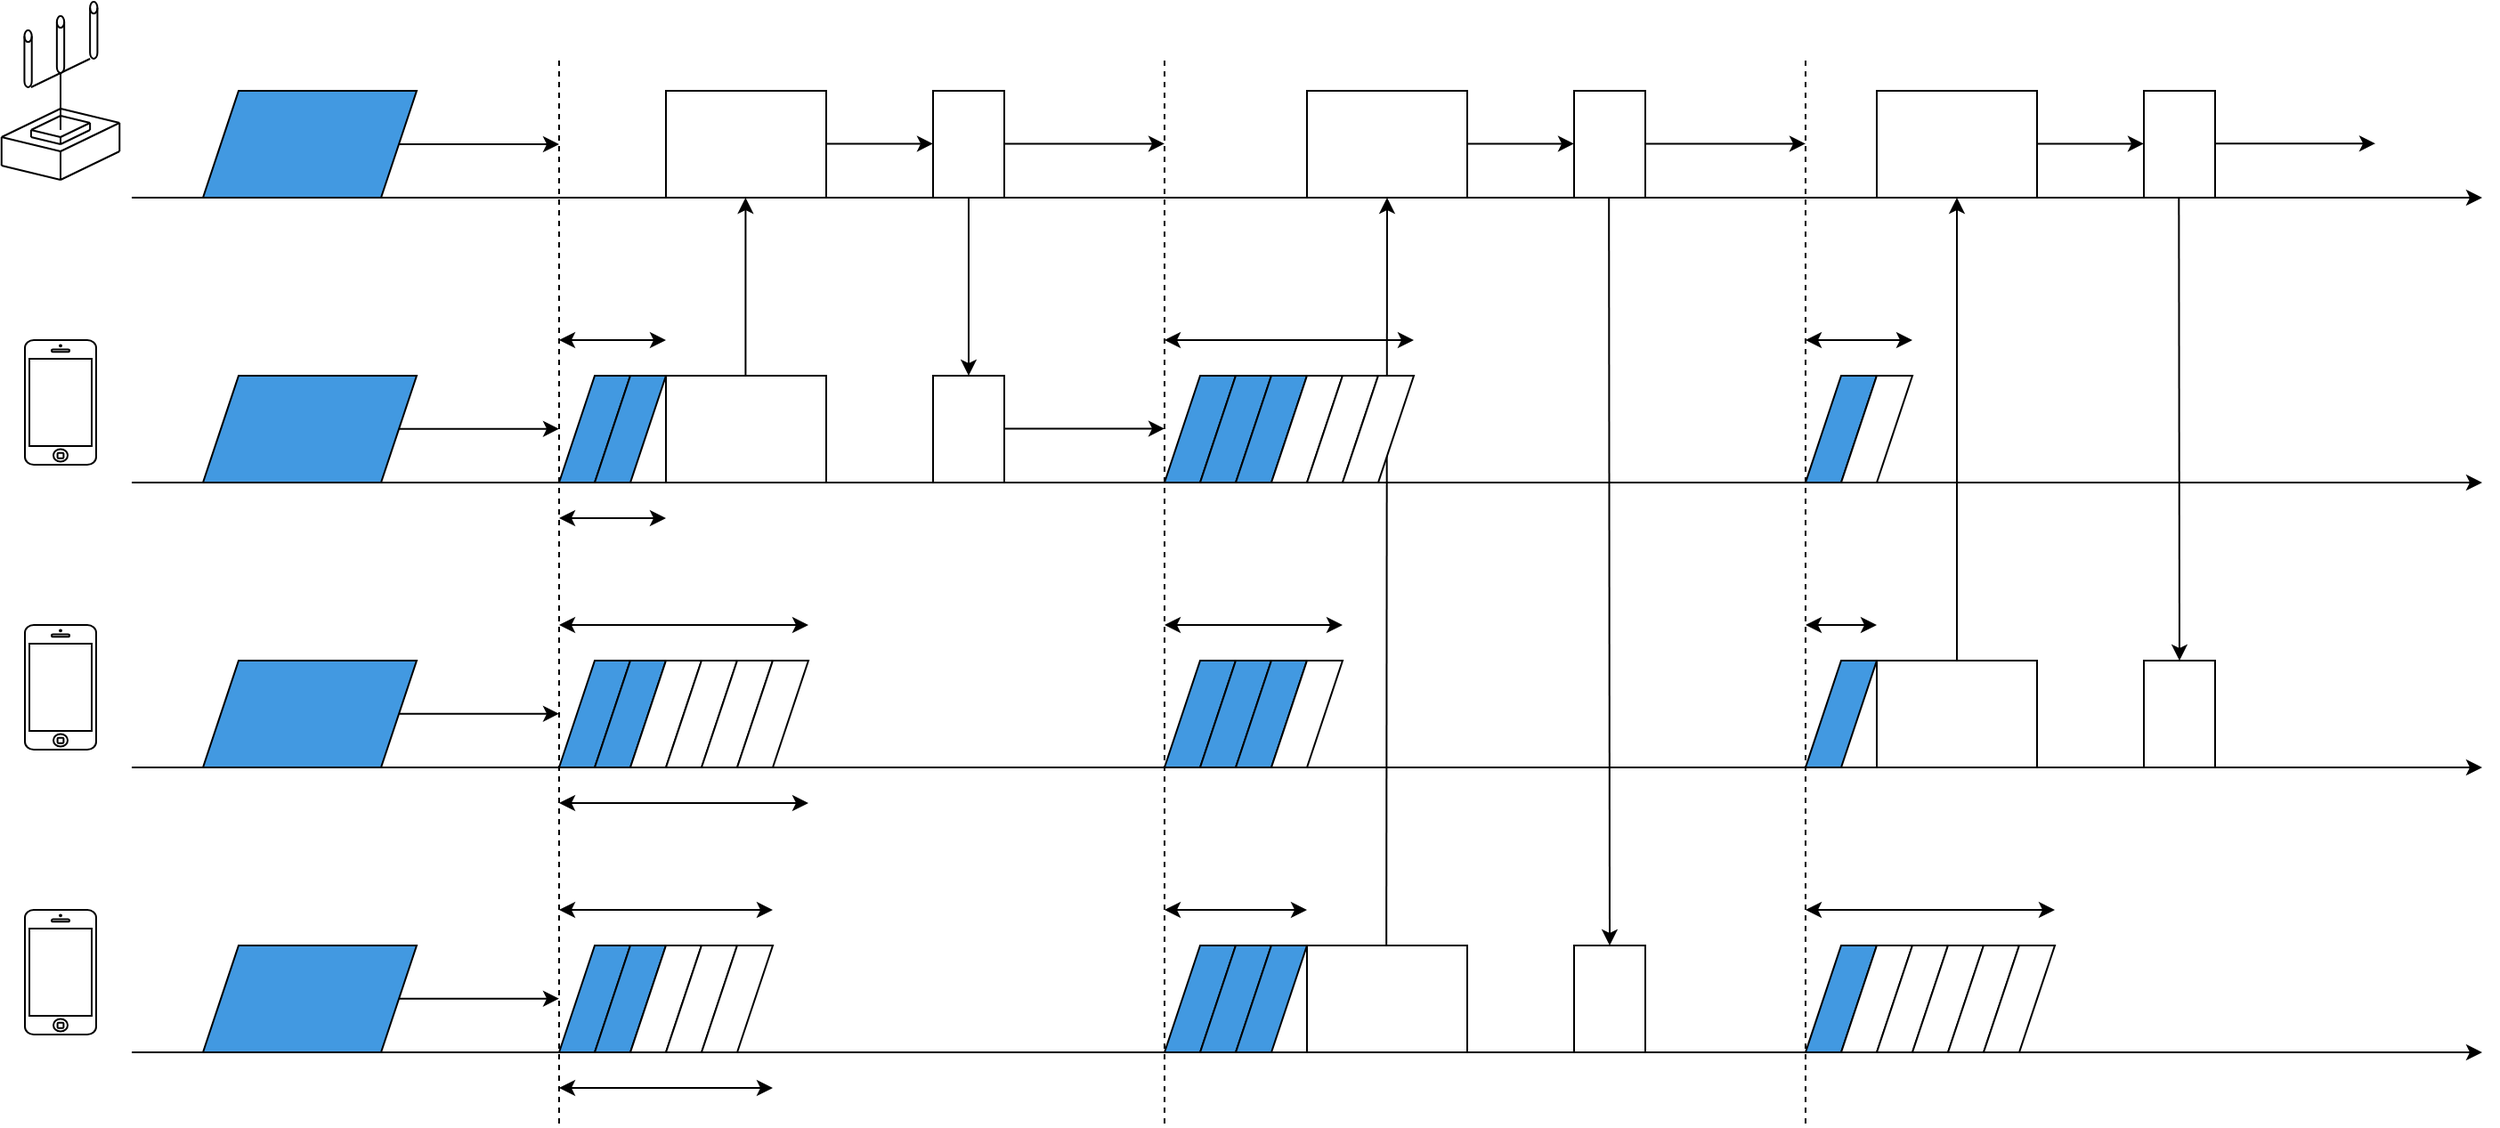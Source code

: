 <mxfile version="26.0.16">
  <diagram name="Page-1" id="Vk0b5H3L1SESiMLQ1a4l">
    <mxGraphModel dx="3187" dy="2127" grid="1" gridSize="10" guides="1" tooltips="1" connect="1" arrows="1" fold="1" page="1" pageScale="1" pageWidth="3300" pageHeight="4681" math="0" shadow="0">
      <root>
        <mxCell id="0" />
        <mxCell id="1" parent="0" />
        <mxCell id="z4m7dzDND1Zy9vnOMDJ4-134" value="" style="endArrow=classic;html=1;rounded=0;" parent="1" edge="1">
          <mxGeometry width="50" height="50" relative="1" as="geometry">
            <mxPoint x="904.58" y="780" as="sourcePoint" />
            <mxPoint x="905" y="360" as="targetPoint" />
          </mxGeometry>
        </mxCell>
        <mxCell id="8MUEx2jzXtJNU1HR3N2--1" value="" style="endArrow=classic;html=1;rounded=0;" parent="1" edge="1">
          <mxGeometry width="50" height="50" relative="1" as="geometry">
            <mxPoint x="200" y="360" as="sourcePoint" />
            <mxPoint x="1520" y="360" as="targetPoint" />
          </mxGeometry>
        </mxCell>
        <mxCell id="8MUEx2jzXtJNU1HR3N2--2" value="" style="endArrow=classic;html=1;rounded=0;" parent="1" edge="1">
          <mxGeometry width="50" height="50" relative="1" as="geometry">
            <mxPoint x="200" y="520" as="sourcePoint" />
            <mxPoint x="1520" y="520" as="targetPoint" />
          </mxGeometry>
        </mxCell>
        <mxCell id="8MUEx2jzXtJNU1HR3N2--3" value="" style="endArrow=classic;html=1;rounded=0;" parent="1" edge="1">
          <mxGeometry width="50" height="50" relative="1" as="geometry">
            <mxPoint x="200" y="680" as="sourcePoint" />
            <mxPoint x="1520" y="680" as="targetPoint" />
          </mxGeometry>
        </mxCell>
        <mxCell id="z4m7dzDND1Zy9vnOMDJ4-1" value="" style="endArrow=classic;html=1;rounded=0;" parent="1" edge="1">
          <mxGeometry width="50" height="50" relative="1" as="geometry">
            <mxPoint x="200" y="840" as="sourcePoint" />
            <mxPoint x="1520" y="840" as="targetPoint" />
          </mxGeometry>
        </mxCell>
        <mxCell id="z4m7dzDND1Zy9vnOMDJ4-2" value="" style="html=1;verticalLabelPosition=bottom;labelBackgroundColor=#ffffff;verticalAlign=top;shadow=0;dashed=0;strokeWidth=1;shape=mxgraph.ios7.misc.iphone;" parent="1" vertex="1">
          <mxGeometry x="140" y="440" width="40" height="70" as="geometry" />
        </mxCell>
        <mxCell id="z4m7dzDND1Zy9vnOMDJ4-5" value="" style="html=1;verticalLabelPosition=bottom;labelBackgroundColor=#ffffff;verticalAlign=top;shadow=0;dashed=0;strokeWidth=1;shape=mxgraph.ios7.misc.iphone;" parent="1" vertex="1">
          <mxGeometry x="140" y="600" width="40" height="70" as="geometry" />
        </mxCell>
        <mxCell id="z4m7dzDND1Zy9vnOMDJ4-6" value="" style="html=1;verticalLabelPosition=bottom;labelBackgroundColor=#ffffff;verticalAlign=top;shadow=0;dashed=0;strokeWidth=1;shape=mxgraph.ios7.misc.iphone;" parent="1" vertex="1">
          <mxGeometry x="140" y="760" width="40" height="70" as="geometry" />
        </mxCell>
        <mxCell id="z4m7dzDND1Zy9vnOMDJ4-56" value="" style="group" parent="1" vertex="1" connectable="0">
          <mxGeometry x="126.88" y="250" width="66.25" height="100" as="geometry" />
        </mxCell>
        <mxCell id="z4m7dzDND1Zy9vnOMDJ4-57" value="" style="endArrow=none;html=1;rounded=0;" parent="z4m7dzDND1Zy9vnOMDJ4-56" edge="1">
          <mxGeometry width="50" height="50" relative="1" as="geometry">
            <mxPoint y="76.0" as="sourcePoint" />
            <mxPoint x="33.125" y="60" as="targetPoint" />
          </mxGeometry>
        </mxCell>
        <mxCell id="z4m7dzDND1Zy9vnOMDJ4-58" value="" style="endArrow=none;html=1;rounded=0;" parent="z4m7dzDND1Zy9vnOMDJ4-56" edge="1">
          <mxGeometry width="50" height="50" relative="1" as="geometry">
            <mxPoint x="33.125" y="84.0" as="sourcePoint" />
            <mxPoint x="66.25" y="68" as="targetPoint" />
          </mxGeometry>
        </mxCell>
        <mxCell id="z4m7dzDND1Zy9vnOMDJ4-59" value="" style="endArrow=none;html=1;rounded=0;" parent="z4m7dzDND1Zy9vnOMDJ4-56" edge="1">
          <mxGeometry width="50" height="50" relative="1" as="geometry">
            <mxPoint x="33.125" y="60" as="sourcePoint" />
            <mxPoint x="66.25" y="68" as="targetPoint" />
          </mxGeometry>
        </mxCell>
        <mxCell id="z4m7dzDND1Zy9vnOMDJ4-60" value="" style="endArrow=none;html=1;rounded=0;" parent="z4m7dzDND1Zy9vnOMDJ4-56" edge="1">
          <mxGeometry width="50" height="50" relative="1" as="geometry">
            <mxPoint y="76.0" as="sourcePoint" />
            <mxPoint x="33.125" y="84.0" as="targetPoint" />
          </mxGeometry>
        </mxCell>
        <mxCell id="z4m7dzDND1Zy9vnOMDJ4-61" value="" style="endArrow=none;html=1;rounded=0;" parent="z4m7dzDND1Zy9vnOMDJ4-56" edge="1">
          <mxGeometry width="50" height="50" relative="1" as="geometry">
            <mxPoint x="33.125" y="84.0" as="sourcePoint" />
            <mxPoint x="33.125" y="100" as="targetPoint" />
          </mxGeometry>
        </mxCell>
        <mxCell id="z4m7dzDND1Zy9vnOMDJ4-62" value="" style="endArrow=none;html=1;rounded=0;" parent="z4m7dzDND1Zy9vnOMDJ4-56" edge="1">
          <mxGeometry width="50" height="50" relative="1" as="geometry">
            <mxPoint y="76.0" as="sourcePoint" />
            <mxPoint y="92.0" as="targetPoint" />
          </mxGeometry>
        </mxCell>
        <mxCell id="z4m7dzDND1Zy9vnOMDJ4-63" value="" style="endArrow=none;html=1;rounded=0;" parent="z4m7dzDND1Zy9vnOMDJ4-56" edge="1">
          <mxGeometry width="50" height="50" relative="1" as="geometry">
            <mxPoint y="92.0" as="sourcePoint" />
            <mxPoint x="33.125" y="100" as="targetPoint" />
          </mxGeometry>
        </mxCell>
        <mxCell id="z4m7dzDND1Zy9vnOMDJ4-64" value="" style="endArrow=none;html=1;rounded=0;" parent="z4m7dzDND1Zy9vnOMDJ4-56" edge="1">
          <mxGeometry width="50" height="50" relative="1" as="geometry">
            <mxPoint x="33.125" y="100" as="sourcePoint" />
            <mxPoint x="66.25" y="84.0" as="targetPoint" />
          </mxGeometry>
        </mxCell>
        <mxCell id="z4m7dzDND1Zy9vnOMDJ4-65" value="" style="endArrow=none;html=1;rounded=0;" parent="z4m7dzDND1Zy9vnOMDJ4-56" edge="1">
          <mxGeometry width="50" height="50" relative="1" as="geometry">
            <mxPoint x="66.25" y="68" as="sourcePoint" />
            <mxPoint x="66.25" y="84.0" as="targetPoint" />
          </mxGeometry>
        </mxCell>
        <mxCell id="z4m7dzDND1Zy9vnOMDJ4-66" value="" style="endArrow=none;html=1;rounded=0;" parent="z4m7dzDND1Zy9vnOMDJ4-56" edge="1">
          <mxGeometry width="50" height="50" relative="1" as="geometry">
            <mxPoint x="33.125" y="72.0" as="sourcePoint" />
            <mxPoint x="33.125" y="40" as="targetPoint" />
          </mxGeometry>
        </mxCell>
        <mxCell id="z4m7dzDND1Zy9vnOMDJ4-67" value="" style="endArrow=none;html=1;rounded=0;" parent="z4m7dzDND1Zy9vnOMDJ4-56" edge="1">
          <mxGeometry width="50" height="50" relative="1" as="geometry">
            <mxPoint x="16.562" y="72.0" as="sourcePoint" />
            <mxPoint x="33.125" y="64.0" as="targetPoint" />
          </mxGeometry>
        </mxCell>
        <mxCell id="z4m7dzDND1Zy9vnOMDJ4-68" value="" style="endArrow=none;html=1;rounded=0;" parent="z4m7dzDND1Zy9vnOMDJ4-56" edge="1">
          <mxGeometry width="50" height="50" relative="1" as="geometry">
            <mxPoint x="33.125" y="64.0" as="sourcePoint" />
            <mxPoint x="49.687" y="68" as="targetPoint" />
          </mxGeometry>
        </mxCell>
        <mxCell id="z4m7dzDND1Zy9vnOMDJ4-69" value="" style="endArrow=none;html=1;rounded=0;" parent="z4m7dzDND1Zy9vnOMDJ4-56" edge="1">
          <mxGeometry width="50" height="50" relative="1" as="geometry">
            <mxPoint x="33.125" y="76.0" as="sourcePoint" />
            <mxPoint x="49.687" y="68" as="targetPoint" />
          </mxGeometry>
        </mxCell>
        <mxCell id="z4m7dzDND1Zy9vnOMDJ4-70" value="" style="endArrow=none;html=1;rounded=0;" parent="z4m7dzDND1Zy9vnOMDJ4-56" edge="1">
          <mxGeometry width="50" height="50" relative="1" as="geometry">
            <mxPoint x="16.562" y="72.0" as="sourcePoint" />
            <mxPoint x="33.125" y="76.0" as="targetPoint" />
          </mxGeometry>
        </mxCell>
        <mxCell id="z4m7dzDND1Zy9vnOMDJ4-71" value="" style="endArrow=none;html=1;rounded=0;" parent="z4m7dzDND1Zy9vnOMDJ4-56" edge="1">
          <mxGeometry width="50" height="50" relative="1" as="geometry">
            <mxPoint x="33.125" y="80" as="sourcePoint" />
            <mxPoint x="33.125" y="76.0" as="targetPoint" />
          </mxGeometry>
        </mxCell>
        <mxCell id="z4m7dzDND1Zy9vnOMDJ4-72" value="" style="endArrow=none;html=1;rounded=0;" parent="z4m7dzDND1Zy9vnOMDJ4-56" edge="1">
          <mxGeometry width="50" height="50" relative="1" as="geometry">
            <mxPoint x="16.562" y="72.0" as="sourcePoint" />
            <mxPoint x="16.562" y="76.0" as="targetPoint" />
          </mxGeometry>
        </mxCell>
        <mxCell id="z4m7dzDND1Zy9vnOMDJ4-73" value="" style="endArrow=none;html=1;rounded=0;" parent="z4m7dzDND1Zy9vnOMDJ4-56" edge="1">
          <mxGeometry width="50" height="50" relative="1" as="geometry">
            <mxPoint x="49.687" y="68" as="sourcePoint" />
            <mxPoint x="49.687" y="72.0" as="targetPoint" />
          </mxGeometry>
        </mxCell>
        <mxCell id="z4m7dzDND1Zy9vnOMDJ4-74" value="" style="endArrow=none;html=1;rounded=0;" parent="z4m7dzDND1Zy9vnOMDJ4-56" edge="1">
          <mxGeometry width="50" height="50" relative="1" as="geometry">
            <mxPoint x="33.125" y="80" as="sourcePoint" />
            <mxPoint x="49.687" y="72.0" as="targetPoint" />
          </mxGeometry>
        </mxCell>
        <mxCell id="z4m7dzDND1Zy9vnOMDJ4-75" value="" style="endArrow=none;html=1;rounded=0;" parent="z4m7dzDND1Zy9vnOMDJ4-56" edge="1">
          <mxGeometry width="50" height="50" relative="1" as="geometry">
            <mxPoint x="16.562" y="76.0" as="sourcePoint" />
            <mxPoint x="33.125" y="80" as="targetPoint" />
          </mxGeometry>
        </mxCell>
        <mxCell id="z4m7dzDND1Zy9vnOMDJ4-76" value="" style="shape=cylinder3;whiteSpace=wrap;html=1;boundedLbl=1;backgroundOutline=1;size=3.333;" parent="z4m7dzDND1Zy9vnOMDJ4-56" vertex="1">
          <mxGeometry x="49.687" width="4.141" height="32.0" as="geometry" />
        </mxCell>
        <mxCell id="z4m7dzDND1Zy9vnOMDJ4-77" value="" style="endArrow=none;html=1;rounded=0;" parent="z4m7dzDND1Zy9vnOMDJ4-56" edge="1">
          <mxGeometry width="50" height="50" relative="1" as="geometry">
            <mxPoint x="16.562" y="48.0" as="sourcePoint" />
            <mxPoint x="49.687" y="32.0" as="targetPoint" />
          </mxGeometry>
        </mxCell>
        <mxCell id="z4m7dzDND1Zy9vnOMDJ4-78" value="" style="shape=cylinder3;whiteSpace=wrap;html=1;boundedLbl=1;backgroundOutline=1;size=3.333;" parent="z4m7dzDND1Zy9vnOMDJ4-56" vertex="1">
          <mxGeometry x="31.055" y="8.0" width="4.141" height="32.0" as="geometry" />
        </mxCell>
        <mxCell id="z4m7dzDND1Zy9vnOMDJ4-79" value="" style="shape=cylinder3;whiteSpace=wrap;html=1;boundedLbl=1;backgroundOutline=1;size=3.333;" parent="z4m7dzDND1Zy9vnOMDJ4-56" vertex="1">
          <mxGeometry x="12.836" y="16.0" width="4.141" height="32.0" as="geometry" />
        </mxCell>
        <mxCell id="z4m7dzDND1Zy9vnOMDJ4-80" value="" style="shape=parallelogram;perimeter=parallelogramPerimeter;whiteSpace=wrap;html=1;fixedSize=1;fillColor=#4299E1;size=20;" parent="1" vertex="1">
          <mxGeometry x="240" y="300" width="120" height="60" as="geometry" />
        </mxCell>
        <mxCell id="z4m7dzDND1Zy9vnOMDJ4-81" value="" style="shape=parallelogram;perimeter=parallelogramPerimeter;whiteSpace=wrap;html=1;fixedSize=1;fillColor=#4299E1;size=20;" parent="1" vertex="1">
          <mxGeometry x="240" y="460" width="120" height="60" as="geometry" />
        </mxCell>
        <mxCell id="z4m7dzDND1Zy9vnOMDJ4-82" value="" style="shape=parallelogram;perimeter=parallelogramPerimeter;whiteSpace=wrap;html=1;fixedSize=1;fillColor=#4299E1;size=20;" parent="1" vertex="1">
          <mxGeometry x="240" y="620" width="120" height="60" as="geometry" />
        </mxCell>
        <mxCell id="z4m7dzDND1Zy9vnOMDJ4-83" value="" style="shape=parallelogram;perimeter=parallelogramPerimeter;whiteSpace=wrap;html=1;fixedSize=1;fillColor=#4299E1;size=20;" parent="1" vertex="1">
          <mxGeometry x="240" y="780" width="120" height="60" as="geometry" />
        </mxCell>
        <mxCell id="z4m7dzDND1Zy9vnOMDJ4-88" value="" style="endArrow=classic;html=1;rounded=0;exitX=1;exitY=0.5;exitDx=0;exitDy=0;" parent="1" source="z4m7dzDND1Zy9vnOMDJ4-80" edge="1">
          <mxGeometry width="50" height="50" relative="1" as="geometry">
            <mxPoint x="380" y="355" as="sourcePoint" />
            <mxPoint x="440" y="330" as="targetPoint" />
          </mxGeometry>
        </mxCell>
        <mxCell id="z4m7dzDND1Zy9vnOMDJ4-89" value="" style="endArrow=classic;html=1;rounded=0;exitX=1;exitY=0.5;exitDx=0;exitDy=0;" parent="1" edge="1">
          <mxGeometry width="50" height="50" relative="1" as="geometry">
            <mxPoint x="350" y="489.84" as="sourcePoint" />
            <mxPoint x="440" y="489.84" as="targetPoint" />
          </mxGeometry>
        </mxCell>
        <mxCell id="z4m7dzDND1Zy9vnOMDJ4-90" value="" style="endArrow=classic;html=1;rounded=0;exitX=1;exitY=0.5;exitDx=0;exitDy=0;" parent="1" edge="1">
          <mxGeometry width="50" height="50" relative="1" as="geometry">
            <mxPoint x="350" y="649.84" as="sourcePoint" />
            <mxPoint x="440" y="649.84" as="targetPoint" />
          </mxGeometry>
        </mxCell>
        <mxCell id="z4m7dzDND1Zy9vnOMDJ4-91" value="" style="endArrow=classic;html=1;rounded=0;exitX=1;exitY=0.5;exitDx=0;exitDy=0;" parent="1" edge="1">
          <mxGeometry width="50" height="50" relative="1" as="geometry">
            <mxPoint x="350" y="809.84" as="sourcePoint" />
            <mxPoint x="440" y="809.84" as="targetPoint" />
          </mxGeometry>
        </mxCell>
        <mxCell id="z4m7dzDND1Zy9vnOMDJ4-93" value="" style="endArrow=none;dashed=1;html=1;rounded=0;strokeWidth=1;" parent="1" edge="1">
          <mxGeometry width="50" height="50" relative="1" as="geometry">
            <mxPoint x="440" y="880" as="sourcePoint" />
            <mxPoint x="440" y="280" as="targetPoint" />
          </mxGeometry>
        </mxCell>
        <mxCell id="z4m7dzDND1Zy9vnOMDJ4-94" value="" style="shape=parallelogram;perimeter=parallelogramPerimeter;whiteSpace=wrap;html=1;fixedSize=1;fillColor=#4299E1;size=20;" parent="1" vertex="1">
          <mxGeometry x="440" y="460" width="40" height="60" as="geometry" />
        </mxCell>
        <mxCell id="z4m7dzDND1Zy9vnOMDJ4-95" value="" style="shape=parallelogram;perimeter=parallelogramPerimeter;whiteSpace=wrap;html=1;fixedSize=1;fillColor=#4299E1;size=20;" parent="1" vertex="1">
          <mxGeometry x="460" y="460" width="40" height="60" as="geometry" />
        </mxCell>
        <mxCell id="z4m7dzDND1Zy9vnOMDJ4-96" value="" style="shape=parallelogram;perimeter=parallelogramPerimeter;whiteSpace=wrap;html=1;fixedSize=1;fillColor=#4299E1;size=20;" parent="1" vertex="1">
          <mxGeometry x="440" y="620" width="40" height="60" as="geometry" />
        </mxCell>
        <mxCell id="z4m7dzDND1Zy9vnOMDJ4-97" value="" style="shape=parallelogram;perimeter=parallelogramPerimeter;whiteSpace=wrap;html=1;fixedSize=1;fillColor=#4299E1;size=20;" parent="1" vertex="1">
          <mxGeometry x="460" y="620" width="40" height="60" as="geometry" />
        </mxCell>
        <mxCell id="z4m7dzDND1Zy9vnOMDJ4-98" value="" style="shape=parallelogram;perimeter=parallelogramPerimeter;whiteSpace=wrap;html=1;fixedSize=1;fillColor=default;size=20;" parent="1" vertex="1">
          <mxGeometry x="480" y="620" width="40" height="60" as="geometry" />
        </mxCell>
        <mxCell id="z4m7dzDND1Zy9vnOMDJ4-99" value="" style="shape=parallelogram;perimeter=parallelogramPerimeter;whiteSpace=wrap;html=1;fixedSize=1;fillColor=default;size=20;" parent="1" vertex="1">
          <mxGeometry x="500" y="620" width="40" height="60" as="geometry" />
        </mxCell>
        <mxCell id="z4m7dzDND1Zy9vnOMDJ4-100" value="" style="shape=parallelogram;perimeter=parallelogramPerimeter;whiteSpace=wrap;html=1;fixedSize=1;fillColor=default;size=20;" parent="1" vertex="1">
          <mxGeometry x="520" y="620" width="40" height="60" as="geometry" />
        </mxCell>
        <mxCell id="z4m7dzDND1Zy9vnOMDJ4-101" value="" style="shape=parallelogram;perimeter=parallelogramPerimeter;whiteSpace=wrap;html=1;fixedSize=1;fillColor=default;size=20;" parent="1" vertex="1">
          <mxGeometry x="540" y="620" width="40" height="60" as="geometry" />
        </mxCell>
        <mxCell id="z4m7dzDND1Zy9vnOMDJ4-102" value="" style="shape=parallelogram;perimeter=parallelogramPerimeter;whiteSpace=wrap;html=1;fixedSize=1;fillColor=#4299E1;size=20;" parent="1" vertex="1">
          <mxGeometry x="440" y="780" width="40" height="60" as="geometry" />
        </mxCell>
        <mxCell id="z4m7dzDND1Zy9vnOMDJ4-103" value="" style="shape=parallelogram;perimeter=parallelogramPerimeter;whiteSpace=wrap;html=1;fixedSize=1;fillColor=#4299E1;size=20;" parent="1" vertex="1">
          <mxGeometry x="460" y="780" width="40" height="60" as="geometry" />
        </mxCell>
        <mxCell id="z4m7dzDND1Zy9vnOMDJ4-104" value="" style="shape=parallelogram;perimeter=parallelogramPerimeter;whiteSpace=wrap;html=1;fixedSize=1;fillColor=default;size=20;" parent="1" vertex="1">
          <mxGeometry x="480" y="780" width="40" height="60" as="geometry" />
        </mxCell>
        <mxCell id="z4m7dzDND1Zy9vnOMDJ4-105" value="" style="shape=parallelogram;perimeter=parallelogramPerimeter;whiteSpace=wrap;html=1;fixedSize=1;fillColor=default;size=20;" parent="1" vertex="1">
          <mxGeometry x="500" y="780" width="40" height="60" as="geometry" />
        </mxCell>
        <mxCell id="z4m7dzDND1Zy9vnOMDJ4-106" value="" style="shape=parallelogram;perimeter=parallelogramPerimeter;whiteSpace=wrap;html=1;fixedSize=1;fillColor=default;size=20;" parent="1" vertex="1">
          <mxGeometry x="520" y="780" width="40" height="60" as="geometry" />
        </mxCell>
        <mxCell id="z4m7dzDND1Zy9vnOMDJ4-108" value="" style="rounded=0;whiteSpace=wrap;html=1;fillColor=none;" parent="1" vertex="1">
          <mxGeometry x="500" y="460" width="90" height="60" as="geometry" />
        </mxCell>
        <mxCell id="z4m7dzDND1Zy9vnOMDJ4-109" value="" style="endArrow=classic;html=1;rounded=0;" parent="1" edge="1">
          <mxGeometry width="50" height="50" relative="1" as="geometry">
            <mxPoint x="544.71" y="460" as="sourcePoint" />
            <mxPoint x="544.71" y="360" as="targetPoint" />
          </mxGeometry>
        </mxCell>
        <mxCell id="z4m7dzDND1Zy9vnOMDJ4-110" value="" style="rounded=0;whiteSpace=wrap;html=1;fillColor=none;dashed=1;" parent="1" vertex="1">
          <mxGeometry x="500" y="300" width="90" height="60" as="geometry" />
        </mxCell>
        <mxCell id="z4m7dzDND1Zy9vnOMDJ4-111" value="" style="endArrow=classic;html=1;rounded=0;" parent="1" edge="1">
          <mxGeometry width="50" height="50" relative="1" as="geometry">
            <mxPoint x="590" y="329.71" as="sourcePoint" />
            <mxPoint x="650" y="329.71" as="targetPoint" />
          </mxGeometry>
        </mxCell>
        <mxCell id="z4m7dzDND1Zy9vnOMDJ4-112" value="" style="rounded=0;whiteSpace=wrap;html=1;fillColor=none;" parent="1" vertex="1">
          <mxGeometry x="650" y="300" width="40" height="60" as="geometry" />
        </mxCell>
        <mxCell id="z4m7dzDND1Zy9vnOMDJ4-113" value="" style="endArrow=classic;html=1;rounded=0;exitX=1;exitY=0.5;exitDx=0;exitDy=0;" parent="1" edge="1">
          <mxGeometry width="50" height="50" relative="1" as="geometry">
            <mxPoint x="690" y="329.71" as="sourcePoint" />
            <mxPoint x="780" y="329.71" as="targetPoint" />
          </mxGeometry>
        </mxCell>
        <mxCell id="z4m7dzDND1Zy9vnOMDJ4-114" value="" style="endArrow=classic;html=1;rounded=0;exitX=0.5;exitY=1;exitDx=0;exitDy=0;entryX=0.5;entryY=0;entryDx=0;entryDy=0;" parent="1" target="z4m7dzDND1Zy9vnOMDJ4-115" edge="1">
          <mxGeometry width="50" height="50" relative="1" as="geometry">
            <mxPoint x="670" y="360" as="sourcePoint" />
            <mxPoint x="700" y="460" as="targetPoint" />
          </mxGeometry>
        </mxCell>
        <mxCell id="z4m7dzDND1Zy9vnOMDJ4-115" value="" style="rounded=0;whiteSpace=wrap;html=1;fillColor=none;dashed=1;" parent="1" vertex="1">
          <mxGeometry x="650" y="460" width="40" height="60" as="geometry" />
        </mxCell>
        <mxCell id="z4m7dzDND1Zy9vnOMDJ4-116" value="" style="endArrow=classic;html=1;rounded=0;exitX=1;exitY=0.5;exitDx=0;exitDy=0;" parent="1" edge="1">
          <mxGeometry width="50" height="50" relative="1" as="geometry">
            <mxPoint x="690" y="489.71" as="sourcePoint" />
            <mxPoint x="780" y="489.71" as="targetPoint" />
          </mxGeometry>
        </mxCell>
        <mxCell id="z4m7dzDND1Zy9vnOMDJ4-117" value="" style="endArrow=none;dashed=1;html=1;rounded=0;strokeWidth=1;" parent="1" edge="1">
          <mxGeometry width="50" height="50" relative="1" as="geometry">
            <mxPoint x="780" y="880" as="sourcePoint" />
            <mxPoint x="780" y="280" as="targetPoint" />
          </mxGeometry>
        </mxCell>
        <mxCell id="z4m7dzDND1Zy9vnOMDJ4-120" value="" style="shape=parallelogram;perimeter=parallelogramPerimeter;whiteSpace=wrap;html=1;fixedSize=1;fillColor=#4299E1;size=20;" parent="1" vertex="1">
          <mxGeometry x="780" y="780" width="40" height="60" as="geometry" />
        </mxCell>
        <mxCell id="z4m7dzDND1Zy9vnOMDJ4-121" value="" style="shape=parallelogram;perimeter=parallelogramPerimeter;whiteSpace=wrap;html=1;fixedSize=1;fillColor=#4299E1;size=20;" parent="1" vertex="1">
          <mxGeometry x="800" y="780" width="40" height="60" as="geometry" />
        </mxCell>
        <mxCell id="z4m7dzDND1Zy9vnOMDJ4-122" value="" style="shape=parallelogram;perimeter=parallelogramPerimeter;whiteSpace=wrap;html=1;fixedSize=1;fillColor=#4299E1;size=20;" parent="1" vertex="1">
          <mxGeometry x="820" y="780" width="40" height="60" as="geometry" />
        </mxCell>
        <mxCell id="z4m7dzDND1Zy9vnOMDJ4-123" value="" style="shape=parallelogram;perimeter=parallelogramPerimeter;whiteSpace=wrap;html=1;fixedSize=1;fillColor=#4299E1;size=20;" parent="1" vertex="1">
          <mxGeometry x="780" y="620" width="40" height="60" as="geometry" />
        </mxCell>
        <mxCell id="z4m7dzDND1Zy9vnOMDJ4-124" value="" style="shape=parallelogram;perimeter=parallelogramPerimeter;whiteSpace=wrap;html=1;fixedSize=1;fillColor=#4299E1;size=20;" parent="1" vertex="1">
          <mxGeometry x="800" y="620" width="40" height="60" as="geometry" />
        </mxCell>
        <mxCell id="z4m7dzDND1Zy9vnOMDJ4-125" value="" style="shape=parallelogram;perimeter=parallelogramPerimeter;whiteSpace=wrap;html=1;fixedSize=1;fillColor=#4299E1;size=20;" parent="1" vertex="1">
          <mxGeometry x="820" y="620" width="40" height="60" as="geometry" />
        </mxCell>
        <mxCell id="z4m7dzDND1Zy9vnOMDJ4-126" value="" style="shape=parallelogram;perimeter=parallelogramPerimeter;whiteSpace=wrap;html=1;fixedSize=1;fillColor=default;size=20;" parent="1" vertex="1">
          <mxGeometry x="840" y="620" width="40" height="60" as="geometry" />
        </mxCell>
        <mxCell id="z4m7dzDND1Zy9vnOMDJ4-127" value="" style="shape=parallelogram;perimeter=parallelogramPerimeter;whiteSpace=wrap;html=1;fixedSize=1;fillColor=#4299E1;size=20;" parent="1" vertex="1">
          <mxGeometry x="780" y="460" width="40" height="60" as="geometry" />
        </mxCell>
        <mxCell id="z4m7dzDND1Zy9vnOMDJ4-128" value="" style="shape=parallelogram;perimeter=parallelogramPerimeter;whiteSpace=wrap;html=1;fixedSize=1;fillColor=#4299E1;size=20;" parent="1" vertex="1">
          <mxGeometry x="800" y="460" width="40" height="60" as="geometry" />
        </mxCell>
        <mxCell id="z4m7dzDND1Zy9vnOMDJ4-129" value="" style="shape=parallelogram;perimeter=parallelogramPerimeter;whiteSpace=wrap;html=1;fixedSize=1;fillColor=#4299E1;size=20;" parent="1" vertex="1">
          <mxGeometry x="820" y="460" width="40" height="60" as="geometry" />
        </mxCell>
        <mxCell id="z4m7dzDND1Zy9vnOMDJ4-130" value="" style="shape=parallelogram;perimeter=parallelogramPerimeter;whiteSpace=wrap;html=1;fixedSize=1;fillColor=default;size=20;" parent="1" vertex="1">
          <mxGeometry x="840" y="460" width="40" height="60" as="geometry" />
        </mxCell>
        <mxCell id="z4m7dzDND1Zy9vnOMDJ4-131" value="" style="shape=parallelogram;perimeter=parallelogramPerimeter;whiteSpace=wrap;html=1;fixedSize=1;fillColor=default;size=20;" parent="1" vertex="1">
          <mxGeometry x="860" y="460" width="40" height="60" as="geometry" />
        </mxCell>
        <mxCell id="z4m7dzDND1Zy9vnOMDJ4-132" value="" style="shape=parallelogram;perimeter=parallelogramPerimeter;whiteSpace=wrap;html=1;fixedSize=1;fillColor=default;size=20;" parent="1" vertex="1">
          <mxGeometry x="880" y="460" width="40" height="60" as="geometry" />
        </mxCell>
        <mxCell id="z4m7dzDND1Zy9vnOMDJ4-133" value="" style="rounded=0;whiteSpace=wrap;html=1;fillColor=none;" parent="1" vertex="1">
          <mxGeometry x="860" y="780" width="90" height="60" as="geometry" />
        </mxCell>
        <mxCell id="z4m7dzDND1Zy9vnOMDJ4-135" value="" style="rounded=0;whiteSpace=wrap;html=1;fillColor=none;dashed=1;" parent="1" vertex="1">
          <mxGeometry x="860" y="300" width="90" height="60" as="geometry" />
        </mxCell>
        <mxCell id="z4m7dzDND1Zy9vnOMDJ4-137" value="" style="endArrow=classic;html=1;rounded=0;" parent="1" edge="1">
          <mxGeometry width="50" height="50" relative="1" as="geometry">
            <mxPoint x="950" y="329.71" as="sourcePoint" />
            <mxPoint x="1010" y="329.71" as="targetPoint" />
          </mxGeometry>
        </mxCell>
        <mxCell id="z4m7dzDND1Zy9vnOMDJ4-138" value="" style="rounded=0;whiteSpace=wrap;html=1;fillColor=none;" parent="1" vertex="1">
          <mxGeometry x="1010" y="300" width="40" height="60" as="geometry" />
        </mxCell>
        <mxCell id="z4m7dzDND1Zy9vnOMDJ4-139" value="" style="endArrow=classic;html=1;rounded=0;exitX=1;exitY=0.5;exitDx=0;exitDy=0;" parent="1" edge="1">
          <mxGeometry width="50" height="50" relative="1" as="geometry">
            <mxPoint x="1050" y="329.71" as="sourcePoint" />
            <mxPoint x="1140" y="329.71" as="targetPoint" />
          </mxGeometry>
        </mxCell>
        <mxCell id="z4m7dzDND1Zy9vnOMDJ4-140" value="" style="endArrow=classic;html=1;rounded=0;exitX=0.5;exitY=1;exitDx=0;exitDy=0;entryX=0.5;entryY=0;entryDx=0;entryDy=0;" parent="1" target="z4m7dzDND1Zy9vnOMDJ4-141" edge="1">
          <mxGeometry width="50" height="50" relative="1" as="geometry">
            <mxPoint x="1029.58" y="360" as="sourcePoint" />
            <mxPoint x="1029.58" y="460" as="targetPoint" />
          </mxGeometry>
        </mxCell>
        <mxCell id="z4m7dzDND1Zy9vnOMDJ4-141" value="" style="rounded=0;whiteSpace=wrap;html=1;fillColor=none;dashed=1;" parent="1" vertex="1">
          <mxGeometry x="1010" y="780" width="40" height="60" as="geometry" />
        </mxCell>
        <mxCell id="z4m7dzDND1Zy9vnOMDJ4-142" value="" style="endArrow=none;dashed=1;html=1;rounded=0;strokeWidth=1;" parent="1" edge="1">
          <mxGeometry width="50" height="50" relative="1" as="geometry">
            <mxPoint x="1140" y="880" as="sourcePoint" />
            <mxPoint x="1140" y="280" as="targetPoint" />
          </mxGeometry>
        </mxCell>
        <mxCell id="z4m7dzDND1Zy9vnOMDJ4-149" value="" style="shape=parallelogram;perimeter=parallelogramPerimeter;whiteSpace=wrap;html=1;fixedSize=1;fillColor=#4299E1;size=20;" parent="1" vertex="1">
          <mxGeometry x="1140" y="780" width="40" height="60" as="geometry" />
        </mxCell>
        <mxCell id="z4m7dzDND1Zy9vnOMDJ4-150" value="" style="shape=parallelogram;perimeter=parallelogramPerimeter;whiteSpace=wrap;html=1;fixedSize=1;fillColor=default;size=20;" parent="1" vertex="1">
          <mxGeometry x="1160" y="780" width="40" height="60" as="geometry" />
        </mxCell>
        <mxCell id="z4m7dzDND1Zy9vnOMDJ4-151" value="" style="shape=parallelogram;perimeter=parallelogramPerimeter;whiteSpace=wrap;html=1;fixedSize=1;fillColor=default;size=20;" parent="1" vertex="1">
          <mxGeometry x="1180" y="780" width="40" height="60" as="geometry" />
        </mxCell>
        <mxCell id="z4m7dzDND1Zy9vnOMDJ4-152" value="" style="shape=parallelogram;perimeter=parallelogramPerimeter;whiteSpace=wrap;html=1;fixedSize=1;fillColor=default;size=20;" parent="1" vertex="1">
          <mxGeometry x="1200" y="780" width="40" height="60" as="geometry" />
        </mxCell>
        <mxCell id="z4m7dzDND1Zy9vnOMDJ4-153" value="" style="shape=parallelogram;perimeter=parallelogramPerimeter;whiteSpace=wrap;html=1;fixedSize=1;fillColor=default;size=20;" parent="1" vertex="1">
          <mxGeometry x="1220" y="780" width="40" height="60" as="geometry" />
        </mxCell>
        <mxCell id="z4m7dzDND1Zy9vnOMDJ4-154" value="" style="shape=parallelogram;perimeter=parallelogramPerimeter;whiteSpace=wrap;html=1;fixedSize=1;fillColor=default;size=20;" parent="1" vertex="1">
          <mxGeometry x="1240" y="780" width="40" height="60" as="geometry" />
        </mxCell>
        <mxCell id="z4m7dzDND1Zy9vnOMDJ4-157" value="" style="shape=parallelogram;perimeter=parallelogramPerimeter;whiteSpace=wrap;html=1;fixedSize=1;fillColor=#4299E1;size=20;" parent="1" vertex="1">
          <mxGeometry x="1140" y="620" width="40" height="60" as="geometry" />
        </mxCell>
        <mxCell id="z4m7dzDND1Zy9vnOMDJ4-163" value="" style="shape=parallelogram;perimeter=parallelogramPerimeter;whiteSpace=wrap;html=1;fixedSize=1;fillColor=#4299E1;size=20;" parent="1" vertex="1">
          <mxGeometry x="1140" y="460" width="40" height="60" as="geometry" />
        </mxCell>
        <mxCell id="z4m7dzDND1Zy9vnOMDJ4-164" value="" style="shape=parallelogram;perimeter=parallelogramPerimeter;whiteSpace=wrap;html=1;fixedSize=1;fillColor=default;size=20;" parent="1" vertex="1">
          <mxGeometry x="1160" y="460" width="40" height="60" as="geometry" />
        </mxCell>
        <mxCell id="z4m7dzDND1Zy9vnOMDJ4-165" value="" style="rounded=0;whiteSpace=wrap;html=1;fillColor=none;" parent="1" vertex="1">
          <mxGeometry x="1180" y="620" width="90" height="60" as="geometry" />
        </mxCell>
        <mxCell id="z4m7dzDND1Zy9vnOMDJ4-166" value="" style="rounded=0;whiteSpace=wrap;html=1;fillColor=none;dashed=1;" parent="1" vertex="1">
          <mxGeometry x="1180" y="300" width="90" height="60" as="geometry" />
        </mxCell>
        <mxCell id="z4m7dzDND1Zy9vnOMDJ4-167" value="" style="endArrow=classic;html=1;rounded=0;" parent="1" edge="1">
          <mxGeometry width="50" height="50" relative="1" as="geometry">
            <mxPoint x="1225" y="620" as="sourcePoint" />
            <mxPoint x="1225" y="360" as="targetPoint" />
          </mxGeometry>
        </mxCell>
        <mxCell id="z4m7dzDND1Zy9vnOMDJ4-168" value="" style="endArrow=classic;html=1;rounded=0;" parent="1" edge="1">
          <mxGeometry width="50" height="50" relative="1" as="geometry">
            <mxPoint x="1270" y="329.71" as="sourcePoint" />
            <mxPoint x="1330" y="329.71" as="targetPoint" />
          </mxGeometry>
        </mxCell>
        <mxCell id="z4m7dzDND1Zy9vnOMDJ4-169" value="" style="rounded=0;whiteSpace=wrap;html=1;fillColor=none;" parent="1" vertex="1">
          <mxGeometry x="1330" y="300" width="40" height="60" as="geometry" />
        </mxCell>
        <mxCell id="z4m7dzDND1Zy9vnOMDJ4-170" value="" style="endArrow=classic;html=1;rounded=0;exitX=0.5;exitY=1;exitDx=0;exitDy=0;entryX=0.5;entryY=0;entryDx=0;entryDy=0;" parent="1" target="z4m7dzDND1Zy9vnOMDJ4-171" edge="1">
          <mxGeometry width="50" height="50" relative="1" as="geometry">
            <mxPoint x="1349.66" y="360" as="sourcePoint" />
            <mxPoint x="1350" y="600" as="targetPoint" />
          </mxGeometry>
        </mxCell>
        <mxCell id="z4m7dzDND1Zy9vnOMDJ4-171" value="" style="rounded=0;whiteSpace=wrap;html=1;fillColor=none;dashed=1;" parent="1" vertex="1">
          <mxGeometry x="1330" y="620" width="40" height="60" as="geometry" />
        </mxCell>
        <mxCell id="z4m7dzDND1Zy9vnOMDJ4-172" value="" style="endArrow=classic;html=1;rounded=0;exitX=1;exitY=0.5;exitDx=0;exitDy=0;" parent="1" edge="1">
          <mxGeometry width="50" height="50" relative="1" as="geometry">
            <mxPoint x="1370" y="329.58" as="sourcePoint" />
            <mxPoint x="1460" y="329.58" as="targetPoint" />
          </mxGeometry>
        </mxCell>
        <mxCell id="CVVJZ549YovdGznMH3PS-1" value="" style="endArrow=classic;startArrow=classic;html=1;rounded=0;" parent="1" edge="1">
          <mxGeometry width="50" height="50" relative="1" as="geometry">
            <mxPoint x="440" y="540" as="sourcePoint" />
            <mxPoint x="500" y="540" as="targetPoint" />
          </mxGeometry>
        </mxCell>
        <mxCell id="CVVJZ549YovdGznMH3PS-2" value="" style="endArrow=classic;startArrow=classic;html=1;rounded=0;" parent="1" edge="1">
          <mxGeometry width="50" height="50" relative="1" as="geometry">
            <mxPoint x="440" y="440" as="sourcePoint" />
            <mxPoint x="500" y="440" as="targetPoint" />
          </mxGeometry>
        </mxCell>
        <mxCell id="CVVJZ549YovdGznMH3PS-3" value="" style="endArrow=classic;startArrow=classic;html=1;rounded=0;" parent="1" edge="1">
          <mxGeometry width="50" height="50" relative="1" as="geometry">
            <mxPoint x="440" y="700" as="sourcePoint" />
            <mxPoint x="580" y="700" as="targetPoint" />
          </mxGeometry>
        </mxCell>
        <mxCell id="CVVJZ549YovdGznMH3PS-4" value="" style="endArrow=classic;startArrow=classic;html=1;rounded=0;" parent="1" edge="1">
          <mxGeometry width="50" height="50" relative="1" as="geometry">
            <mxPoint x="440" y="600" as="sourcePoint" />
            <mxPoint x="580" y="600" as="targetPoint" />
          </mxGeometry>
        </mxCell>
        <mxCell id="CVVJZ549YovdGznMH3PS-5" value="" style="endArrow=classic;startArrow=classic;html=1;rounded=0;" parent="1" edge="1">
          <mxGeometry width="50" height="50" relative="1" as="geometry">
            <mxPoint x="440" y="760" as="sourcePoint" />
            <mxPoint x="560" y="760" as="targetPoint" />
          </mxGeometry>
        </mxCell>
        <mxCell id="CVVJZ549YovdGznMH3PS-6" value="" style="endArrow=classic;startArrow=classic;html=1;rounded=0;" parent="1" edge="1">
          <mxGeometry width="50" height="50" relative="1" as="geometry">
            <mxPoint x="440" y="860" as="sourcePoint" />
            <mxPoint x="560" y="860" as="targetPoint" />
          </mxGeometry>
        </mxCell>
        <mxCell id="CVVJZ549YovdGznMH3PS-7" value="" style="endArrow=classic;startArrow=classic;html=1;rounded=0;" parent="1" edge="1">
          <mxGeometry width="50" height="50" relative="1" as="geometry">
            <mxPoint x="780" y="440" as="sourcePoint" />
            <mxPoint x="920" y="440" as="targetPoint" />
          </mxGeometry>
        </mxCell>
        <mxCell id="CVVJZ549YovdGznMH3PS-8" value="" style="endArrow=classic;startArrow=classic;html=1;rounded=0;" parent="1" edge="1">
          <mxGeometry width="50" height="50" relative="1" as="geometry">
            <mxPoint x="780" y="600" as="sourcePoint" />
            <mxPoint x="880" y="600" as="targetPoint" />
          </mxGeometry>
        </mxCell>
        <mxCell id="CVVJZ549YovdGznMH3PS-9" value="" style="endArrow=classic;startArrow=classic;html=1;rounded=0;" parent="1" edge="1">
          <mxGeometry width="50" height="50" relative="1" as="geometry">
            <mxPoint x="780" y="760" as="sourcePoint" />
            <mxPoint x="860" y="760" as="targetPoint" />
          </mxGeometry>
        </mxCell>
        <mxCell id="CVVJZ549YovdGznMH3PS-10" value="" style="endArrow=classic;startArrow=classic;html=1;rounded=0;" parent="1" edge="1">
          <mxGeometry width="50" height="50" relative="1" as="geometry">
            <mxPoint x="1140" y="440" as="sourcePoint" />
            <mxPoint x="1200" y="440" as="targetPoint" />
          </mxGeometry>
        </mxCell>
        <mxCell id="CVVJZ549YovdGznMH3PS-11" value="" style="endArrow=classic;startArrow=classic;html=1;rounded=0;" parent="1" edge="1">
          <mxGeometry width="50" height="50" relative="1" as="geometry">
            <mxPoint x="1140" y="600" as="sourcePoint" />
            <mxPoint x="1180" y="600" as="targetPoint" />
          </mxGeometry>
        </mxCell>
        <mxCell id="CVVJZ549YovdGznMH3PS-12" value="" style="endArrow=classic;startArrow=classic;html=1;rounded=0;" parent="1" edge="1">
          <mxGeometry width="50" height="50" relative="1" as="geometry">
            <mxPoint x="1140" y="760" as="sourcePoint" />
            <mxPoint x="1280" y="760" as="targetPoint" />
          </mxGeometry>
        </mxCell>
        <mxCell id="nExt7kv5y88nPhJqM-5s-1" value="" style="rounded=0;whiteSpace=wrap;html=1;fillColor=none;" parent="1" vertex="1">
          <mxGeometry x="650" y="460" width="40" height="60" as="geometry" />
        </mxCell>
        <mxCell id="nExt7kv5y88nPhJqM-5s-2" value="" style="rounded=0;whiteSpace=wrap;html=1;fillColor=none;" parent="1" vertex="1">
          <mxGeometry x="500" y="300" width="90" height="60" as="geometry" />
        </mxCell>
        <mxCell id="nExt7kv5y88nPhJqM-5s-5" value="" style="rounded=0;whiteSpace=wrap;html=1;fillColor=none;" parent="1" vertex="1">
          <mxGeometry x="860" y="300" width="90" height="60" as="geometry" />
        </mxCell>
        <mxCell id="nExt7kv5y88nPhJqM-5s-6" value="" style="rounded=0;whiteSpace=wrap;html=1;fillColor=none;" parent="1" vertex="1">
          <mxGeometry x="1010" y="780" width="40" height="60" as="geometry" />
        </mxCell>
        <mxCell id="nExt7kv5y88nPhJqM-5s-8" value="" style="rounded=0;whiteSpace=wrap;html=1;fillColor=none;" parent="1" vertex="1">
          <mxGeometry x="1180" y="300" width="90" height="60" as="geometry" />
        </mxCell>
        <mxCell id="nExt7kv5y88nPhJqM-5s-9" value="" style="rounded=0;whiteSpace=wrap;html=1;fillColor=none;" parent="1" vertex="1">
          <mxGeometry x="1330" y="620" width="40" height="60" as="geometry" />
        </mxCell>
      </root>
    </mxGraphModel>
  </diagram>
</mxfile>
